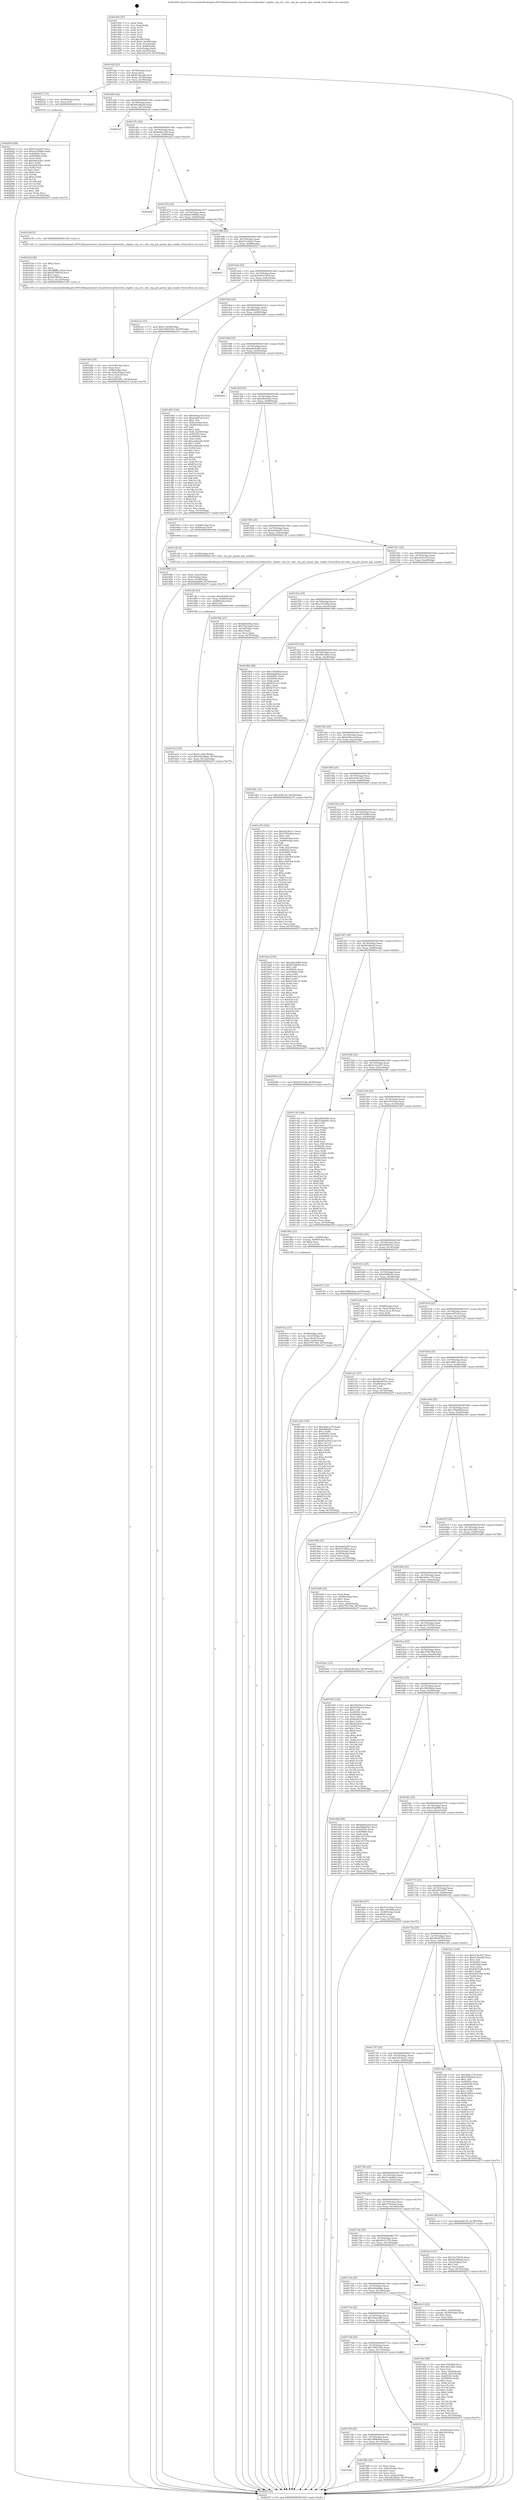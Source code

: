 digraph "0x401400" {
  label = "0x401400 (/mnt/c/Users/mathe/Desktop/tcc/POCII/binaries/extr_linuxdriversusbhostdwc_otgdwc_otg_cil.c_dwc_otg_get_param_lpm_enable_Final-ollvm.out::main(0))"
  labelloc = "t"
  node[shape=record]

  Entry [label="",width=0.3,height=0.3,shape=circle,fillcolor=black,style=filled]
  "0x40142f" [label="{
     0x40142f [23]\l
     | [instrs]\l
     &nbsp;&nbsp;0x40142f \<+3\>: mov -0x70(%rbp),%eax\l
     &nbsp;&nbsp;0x401432 \<+2\>: mov %eax,%ecx\l
     &nbsp;&nbsp;0x401434 \<+6\>: sub $0x813bca98,%ecx\l
     &nbsp;&nbsp;0x40143a \<+3\>: mov %eax,-0x74(%rbp)\l
     &nbsp;&nbsp;0x40143d \<+3\>: mov %ecx,-0x78(%rbp)\l
     &nbsp;&nbsp;0x401440 \<+6\>: je 0000000000402031 \<main+0xc31\>\l
  }"]
  "0x402031" [label="{
     0x402031 [12]\l
     | [instrs]\l
     &nbsp;&nbsp;0x402031 \<+4\>: mov -0x58(%rbp),%rax\l
     &nbsp;&nbsp;0x402035 \<+3\>: mov %rax,%rdi\l
     &nbsp;&nbsp;0x402038 \<+5\>: call 0000000000401030 \<free@plt\>\l
     | [calls]\l
     &nbsp;&nbsp;0x401030 \{1\} (unknown)\l
  }"]
  "0x401446" [label="{
     0x401446 [22]\l
     | [instrs]\l
     &nbsp;&nbsp;0x401446 \<+5\>: jmp 000000000040144b \<main+0x4b\>\l
     &nbsp;&nbsp;0x40144b \<+3\>: mov -0x74(%rbp),%eax\l
     &nbsp;&nbsp;0x40144e \<+5\>: sub $0x84108a45,%eax\l
     &nbsp;&nbsp;0x401453 \<+3\>: mov %eax,-0x7c(%rbp)\l
     &nbsp;&nbsp;0x401456 \<+6\>: je 00000000004021a0 \<main+0xda0\>\l
  }"]
  Exit [label="",width=0.3,height=0.3,shape=circle,fillcolor=black,style=filled,peripheries=2]
  "0x4021a0" [label="{
     0x4021a0\l
  }", style=dashed]
  "0x40145c" [label="{
     0x40145c [22]\l
     | [instrs]\l
     &nbsp;&nbsp;0x40145c \<+5\>: jmp 0000000000401461 \<main+0x61\>\l
     &nbsp;&nbsp;0x401461 \<+3\>: mov -0x74(%rbp),%eax\l
     &nbsp;&nbsp;0x401464 \<+5\>: sub $0x8a6ee10a,%eax\l
     &nbsp;&nbsp;0x401469 \<+3\>: mov %eax,-0x80(%rbp)\l
     &nbsp;&nbsp;0x40146c \<+6\>: je 000000000040222f \<main+0xe2f\>\l
  }"]
  "0x40203d" [label="{
     0x40203d [94]\l
     | [instrs]\l
     &nbsp;&nbsp;0x40203d \<+5\>: mov $0xf132c627,%ecx\l
     &nbsp;&nbsp;0x402042 \<+5\>: mov $0xeb740df0,%edx\l
     &nbsp;&nbsp;0x402047 \<+7\>: mov 0x40505c,%esi\l
     &nbsp;&nbsp;0x40204e \<+8\>: mov 0x405060,%r8d\l
     &nbsp;&nbsp;0x402056 \<+3\>: mov %esi,%r9d\l
     &nbsp;&nbsp;0x402059 \<+7\>: add $0xd6dc83b1,%r9d\l
     &nbsp;&nbsp;0x402060 \<+4\>: sub $0x1,%r9d\l
     &nbsp;&nbsp;0x402064 \<+7\>: sub $0xd6dc83b1,%r9d\l
     &nbsp;&nbsp;0x40206b \<+4\>: imul %r9d,%esi\l
     &nbsp;&nbsp;0x40206f \<+3\>: and $0x1,%esi\l
     &nbsp;&nbsp;0x402072 \<+3\>: cmp $0x0,%esi\l
     &nbsp;&nbsp;0x402075 \<+4\>: sete %r10b\l
     &nbsp;&nbsp;0x402079 \<+4\>: cmp $0xa,%r8d\l
     &nbsp;&nbsp;0x40207d \<+4\>: setl %r11b\l
     &nbsp;&nbsp;0x402081 \<+3\>: mov %r10b,%bl\l
     &nbsp;&nbsp;0x402084 \<+3\>: and %r11b,%bl\l
     &nbsp;&nbsp;0x402087 \<+3\>: xor %r11b,%r10b\l
     &nbsp;&nbsp;0x40208a \<+3\>: or %r10b,%bl\l
     &nbsp;&nbsp;0x40208d \<+3\>: test $0x1,%bl\l
     &nbsp;&nbsp;0x402090 \<+3\>: cmovne %edx,%ecx\l
     &nbsp;&nbsp;0x402093 \<+3\>: mov %ecx,-0x70(%rbp)\l
     &nbsp;&nbsp;0x402096 \<+5\>: jmp 000000000040227f \<main+0xe7f\>\l
  }"]
  "0x40222f" [label="{
     0x40222f\l
  }", style=dashed]
  "0x401472" [label="{
     0x401472 [25]\l
     | [instrs]\l
     &nbsp;&nbsp;0x401472 \<+5\>: jmp 0000000000401477 \<main+0x77\>\l
     &nbsp;&nbsp;0x401477 \<+3\>: mov -0x74(%rbp),%eax\l
     &nbsp;&nbsp;0x40147a \<+5\>: sub $0x8e348da8,%eax\l
     &nbsp;&nbsp;0x40147f \<+6\>: mov %eax,-0x84(%rbp)\l
     &nbsp;&nbsp;0x401485 \<+6\>: je 0000000000401b38 \<main+0x738\>\l
  }"]
  "0x40180f" [label="{
     0x40180f\l
  }", style=dashed]
  "0x401b38" [label="{
     0x401b38 [5]\l
     | [instrs]\l
     &nbsp;&nbsp;0x401b38 \<+5\>: call 0000000000401160 \<next_i\>\l
     | [calls]\l
     &nbsp;&nbsp;0x401160 \{1\} (/mnt/c/Users/mathe/Desktop/tcc/POCII/binaries/extr_linuxdriversusbhostdwc_otgdwc_otg_cil.c_dwc_otg_get_param_lpm_enable_Final-ollvm.out::next_i)\l
  }"]
  "0x40148b" [label="{
     0x40148b [25]\l
     | [instrs]\l
     &nbsp;&nbsp;0x40148b \<+5\>: jmp 0000000000401490 \<main+0x90\>\l
     &nbsp;&nbsp;0x401490 \<+3\>: mov -0x74(%rbp),%eax\l
     &nbsp;&nbsp;0x401493 \<+5\>: sub $0x914342a7,%eax\l
     &nbsp;&nbsp;0x401498 \<+6\>: mov %eax,-0x88(%rbp)\l
     &nbsp;&nbsp;0x40149e \<+6\>: je 00000000004020a7 \<main+0xca7\>\l
  }"]
  "0x401f88" [label="{
     0x401f88 [25]\l
     | [instrs]\l
     &nbsp;&nbsp;0x401f88 \<+2\>: xor %eax,%eax\l
     &nbsp;&nbsp;0x401f8a \<+3\>: mov -0x6c(%rbp),%ecx\l
     &nbsp;&nbsp;0x401f8d \<+3\>: sub $0x1,%eax\l
     &nbsp;&nbsp;0x401f90 \<+2\>: sub %eax,%ecx\l
     &nbsp;&nbsp;0x401f92 \<+3\>: mov %ecx,-0x6c(%rbp)\l
     &nbsp;&nbsp;0x401f95 \<+7\>: movl $0x39b38beb,-0x70(%rbp)\l
     &nbsp;&nbsp;0x401f9c \<+5\>: jmp 000000000040227f \<main+0xe7f\>\l
  }"]
  "0x4020a7" [label="{
     0x4020a7\l
  }", style=dashed]
  "0x4014a4" [label="{
     0x4014a4 [25]\l
     | [instrs]\l
     &nbsp;&nbsp;0x4014a4 \<+5\>: jmp 00000000004014a9 \<main+0xa9\>\l
     &nbsp;&nbsp;0x4014a9 \<+3\>: mov -0x74(%rbp),%eax\l
     &nbsp;&nbsp;0x4014ac \<+5\>: sub $0x9cfc51fd,%eax\l
     &nbsp;&nbsp;0x4014b1 \<+6\>: mov %eax,-0x8c(%rbp)\l
     &nbsp;&nbsp;0x4014b7 \<+6\>: je 00000000004021ac \<main+0xdac\>\l
  }"]
  "0x4017f6" [label="{
     0x4017f6 [25]\l
     | [instrs]\l
     &nbsp;&nbsp;0x4017f6 \<+5\>: jmp 00000000004017fb \<main+0x3fb\>\l
     &nbsp;&nbsp;0x4017fb \<+3\>: mov -0x74(%rbp),%eax\l
     &nbsp;&nbsp;0x4017fe \<+5\>: sub $0x7988e9ed,%eax\l
     &nbsp;&nbsp;0x401803 \<+6\>: mov %eax,-0x114(%rbp)\l
     &nbsp;&nbsp;0x401809 \<+6\>: je 0000000000401f88 \<main+0xb88\>\l
  }"]
  "0x4021ac" [label="{
     0x4021ac [19]\l
     | [instrs]\l
     &nbsp;&nbsp;0x4021ac \<+7\>: movl $0x0,-0x38(%rbp)\l
     &nbsp;&nbsp;0x4021b3 \<+7\>: movl $0x74941936,-0x70(%rbp)\l
     &nbsp;&nbsp;0x4021ba \<+5\>: jmp 000000000040227f \<main+0xe7f\>\l
  }"]
  "0x4014bd" [label="{
     0x4014bd [25]\l
     | [instrs]\l
     &nbsp;&nbsp;0x4014bd \<+5\>: jmp 00000000004014c2 \<main+0xc2\>\l
     &nbsp;&nbsp;0x4014c2 \<+3\>: mov -0x74(%rbp),%eax\l
     &nbsp;&nbsp;0x4014c5 \<+5\>: sub $0x9f60d5b3,%eax\l
     &nbsp;&nbsp;0x4014ca \<+6\>: mov %eax,-0x90(%rbp)\l
     &nbsp;&nbsp;0x4014d0 \<+6\>: je 0000000000401d83 \<main+0x983\>\l
  }"]
  "0x4021bf" [label="{
     0x4021bf [21]\l
     | [instrs]\l
     &nbsp;&nbsp;0x4021bf \<+3\>: mov -0x38(%rbp),%eax\l
     &nbsp;&nbsp;0x4021c2 \<+7\>: add $0x108,%rsp\l
     &nbsp;&nbsp;0x4021c9 \<+1\>: pop %rbx\l
     &nbsp;&nbsp;0x4021ca \<+2\>: pop %r12\l
     &nbsp;&nbsp;0x4021cc \<+2\>: pop %r13\l
     &nbsp;&nbsp;0x4021ce \<+2\>: pop %r14\l
     &nbsp;&nbsp;0x4021d0 \<+2\>: pop %r15\l
     &nbsp;&nbsp;0x4021d2 \<+1\>: pop %rbp\l
     &nbsp;&nbsp;0x4021d3 \<+1\>: ret\l
  }"]
  "0x401d83" [label="{
     0x401d83 [164]\l
     | [instrs]\l
     &nbsp;&nbsp;0x401d83 \<+5\>: mov $0x8a6ee10a,%eax\l
     &nbsp;&nbsp;0x401d88 \<+5\>: mov $0xfca8f7ab,%ecx\l
     &nbsp;&nbsp;0x401d8d \<+2\>: mov $0x1,%dl\l
     &nbsp;&nbsp;0x401d8f \<+3\>: mov -0x6c(%rbp),%esi\l
     &nbsp;&nbsp;0x401d92 \<+3\>: cmp -0x50(%rbp),%esi\l
     &nbsp;&nbsp;0x401d95 \<+4\>: setl %dil\l
     &nbsp;&nbsp;0x401d99 \<+4\>: and $0x1,%dil\l
     &nbsp;&nbsp;0x401d9d \<+4\>: mov %dil,-0x29(%rbp)\l
     &nbsp;&nbsp;0x401da1 \<+7\>: mov 0x40505c,%esi\l
     &nbsp;&nbsp;0x401da8 \<+8\>: mov 0x405060,%r8d\l
     &nbsp;&nbsp;0x401db0 \<+3\>: mov %esi,%r9d\l
     &nbsp;&nbsp;0x401db3 \<+7\>: add $0xea4faadb,%r9d\l
     &nbsp;&nbsp;0x401dba \<+4\>: sub $0x1,%r9d\l
     &nbsp;&nbsp;0x401dbe \<+7\>: sub $0xea4faadb,%r9d\l
     &nbsp;&nbsp;0x401dc5 \<+4\>: imul %r9d,%esi\l
     &nbsp;&nbsp;0x401dc9 \<+3\>: and $0x1,%esi\l
     &nbsp;&nbsp;0x401dcc \<+3\>: cmp $0x0,%esi\l
     &nbsp;&nbsp;0x401dcf \<+4\>: sete %dil\l
     &nbsp;&nbsp;0x401dd3 \<+4\>: cmp $0xa,%r8d\l
     &nbsp;&nbsp;0x401dd7 \<+4\>: setl %r10b\l
     &nbsp;&nbsp;0x401ddb \<+3\>: mov %dil,%r11b\l
     &nbsp;&nbsp;0x401dde \<+4\>: xor $0xff,%r11b\l
     &nbsp;&nbsp;0x401de2 \<+3\>: mov %r10b,%bl\l
     &nbsp;&nbsp;0x401de5 \<+3\>: xor $0xff,%bl\l
     &nbsp;&nbsp;0x401de8 \<+3\>: xor $0x0,%dl\l
     &nbsp;&nbsp;0x401deb \<+3\>: mov %r11b,%r14b\l
     &nbsp;&nbsp;0x401dee \<+4\>: and $0x0,%r14b\l
     &nbsp;&nbsp;0x401df2 \<+3\>: and %dl,%dil\l
     &nbsp;&nbsp;0x401df5 \<+3\>: mov %bl,%r15b\l
     &nbsp;&nbsp;0x401df8 \<+4\>: and $0x0,%r15b\l
     &nbsp;&nbsp;0x401dfc \<+3\>: and %dl,%r10b\l
     &nbsp;&nbsp;0x401dff \<+3\>: or %dil,%r14b\l
     &nbsp;&nbsp;0x401e02 \<+3\>: or %r10b,%r15b\l
     &nbsp;&nbsp;0x401e05 \<+3\>: xor %r15b,%r14b\l
     &nbsp;&nbsp;0x401e08 \<+3\>: or %bl,%r11b\l
     &nbsp;&nbsp;0x401e0b \<+4\>: xor $0xff,%r11b\l
     &nbsp;&nbsp;0x401e0f \<+3\>: or $0x0,%dl\l
     &nbsp;&nbsp;0x401e12 \<+3\>: and %dl,%r11b\l
     &nbsp;&nbsp;0x401e15 \<+3\>: or %r11b,%r14b\l
     &nbsp;&nbsp;0x401e18 \<+4\>: test $0x1,%r14b\l
     &nbsp;&nbsp;0x401e1c \<+3\>: cmovne %ecx,%eax\l
     &nbsp;&nbsp;0x401e1f \<+3\>: mov %eax,-0x70(%rbp)\l
     &nbsp;&nbsp;0x401e22 \<+5\>: jmp 000000000040227f \<main+0xe7f\>\l
  }"]
  "0x4014d6" [label="{
     0x4014d6 [25]\l
     | [instrs]\l
     &nbsp;&nbsp;0x4014d6 \<+5\>: jmp 00000000004014db \<main+0xdb\>\l
     &nbsp;&nbsp;0x4014db \<+3\>: mov -0x74(%rbp),%eax\l
     &nbsp;&nbsp;0x4014de \<+5\>: sub $0xaddc8a89,%eax\l
     &nbsp;&nbsp;0x4014e3 \<+6\>: mov %eax,-0x94(%rbp)\l
     &nbsp;&nbsp;0x4014e9 \<+6\>: je 000000000040220e \<main+0xe0e\>\l
  }"]
  "0x4017dd" [label="{
     0x4017dd [25]\l
     | [instrs]\l
     &nbsp;&nbsp;0x4017dd \<+5\>: jmp 00000000004017e2 \<main+0x3e2\>\l
     &nbsp;&nbsp;0x4017e2 \<+3\>: mov -0x74(%rbp),%eax\l
     &nbsp;&nbsp;0x4017e5 \<+5\>: sub $0x74941936,%eax\l
     &nbsp;&nbsp;0x4017ea \<+6\>: mov %eax,-0x110(%rbp)\l
     &nbsp;&nbsp;0x4017f0 \<+6\>: je 00000000004021bf \<main+0xdbf\>\l
  }"]
  "0x40220e" [label="{
     0x40220e\l
  }", style=dashed]
  "0x4014ef" [label="{
     0x4014ef [25]\l
     | [instrs]\l
     &nbsp;&nbsp;0x4014ef \<+5\>: jmp 00000000004014f4 \<main+0xf4\>\l
     &nbsp;&nbsp;0x4014f4 \<+3\>: mov -0x74(%rbp),%eax\l
     &nbsp;&nbsp;0x4014f7 \<+5\>: sub $0xb8bd4f2a,%eax\l
     &nbsp;&nbsp;0x4014fc \<+6\>: mov %eax,-0x98(%rbp)\l
     &nbsp;&nbsp;0x401502 \<+6\>: je 000000000040187e \<main+0x47e\>\l
  }"]
  "0x401866" [label="{
     0x401866\l
  }", style=dashed]
  "0x40187e" [label="{
     0x40187e [13]\l
     | [instrs]\l
     &nbsp;&nbsp;0x40187e \<+4\>: mov -0x48(%rbp),%rax\l
     &nbsp;&nbsp;0x401882 \<+4\>: mov 0x8(%rax),%rdi\l
     &nbsp;&nbsp;0x401886 \<+5\>: call 0000000000401060 \<atoi@plt\>\l
     | [calls]\l
     &nbsp;&nbsp;0x401060 \{1\} (unknown)\l
  }"]
  "0x401508" [label="{
     0x401508 [25]\l
     | [instrs]\l
     &nbsp;&nbsp;0x401508 \<+5\>: jmp 000000000040150d \<main+0x10d\>\l
     &nbsp;&nbsp;0x40150d \<+3\>: mov -0x74(%rbp),%eax\l
     &nbsp;&nbsp;0x401510 \<+5\>: sub $0xba44ad07,%eax\l
     &nbsp;&nbsp;0x401515 \<+6\>: mov %eax,-0x9c(%rbp)\l
     &nbsp;&nbsp;0x40151b \<+6\>: je 0000000000401cf2 \<main+0x8f2\>\l
  }"]
  "0x401ee6" [label="{
     0x401ee6 [150]\l
     | [instrs]\l
     &nbsp;&nbsp;0x401ee6 \<+5\>: mov $0x26dcc170,%edx\l
     &nbsp;&nbsp;0x401eeb \<+5\>: mov $0xf29b40cc,%esi\l
     &nbsp;&nbsp;0x401ef0 \<+3\>: mov $0x1,%r8b\l
     &nbsp;&nbsp;0x401ef3 \<+8\>: mov 0x40505c,%r9d\l
     &nbsp;&nbsp;0x401efb \<+8\>: mov 0x405060,%r10d\l
     &nbsp;&nbsp;0x401f03 \<+3\>: mov %r9d,%r11d\l
     &nbsp;&nbsp;0x401f06 \<+7\>: sub $0x83aa551a,%r11d\l
     &nbsp;&nbsp;0x401f0d \<+4\>: sub $0x1,%r11d\l
     &nbsp;&nbsp;0x401f11 \<+7\>: add $0x83aa551a,%r11d\l
     &nbsp;&nbsp;0x401f18 \<+4\>: imul %r11d,%r9d\l
     &nbsp;&nbsp;0x401f1c \<+4\>: and $0x1,%r9d\l
     &nbsp;&nbsp;0x401f20 \<+4\>: cmp $0x0,%r9d\l
     &nbsp;&nbsp;0x401f24 \<+3\>: sete %bl\l
     &nbsp;&nbsp;0x401f27 \<+4\>: cmp $0xa,%r10d\l
     &nbsp;&nbsp;0x401f2b \<+4\>: setl %r14b\l
     &nbsp;&nbsp;0x401f2f \<+3\>: mov %bl,%r15b\l
     &nbsp;&nbsp;0x401f32 \<+4\>: xor $0xff,%r15b\l
     &nbsp;&nbsp;0x401f36 \<+3\>: mov %r14b,%r12b\l
     &nbsp;&nbsp;0x401f39 \<+4\>: xor $0xff,%r12b\l
     &nbsp;&nbsp;0x401f3d \<+4\>: xor $0x1,%r8b\l
     &nbsp;&nbsp;0x401f41 \<+3\>: mov %r15b,%r13b\l
     &nbsp;&nbsp;0x401f44 \<+4\>: and $0xff,%r13b\l
     &nbsp;&nbsp;0x401f48 \<+3\>: and %r8b,%bl\l
     &nbsp;&nbsp;0x401f4b \<+3\>: mov %r12b,%al\l
     &nbsp;&nbsp;0x401f4e \<+2\>: and $0xff,%al\l
     &nbsp;&nbsp;0x401f50 \<+3\>: and %r8b,%r14b\l
     &nbsp;&nbsp;0x401f53 \<+3\>: or %bl,%r13b\l
     &nbsp;&nbsp;0x401f56 \<+3\>: or %r14b,%al\l
     &nbsp;&nbsp;0x401f59 \<+3\>: xor %al,%r13b\l
     &nbsp;&nbsp;0x401f5c \<+3\>: or %r12b,%r15b\l
     &nbsp;&nbsp;0x401f5f \<+4\>: xor $0xff,%r15b\l
     &nbsp;&nbsp;0x401f63 \<+4\>: or $0x1,%r8b\l
     &nbsp;&nbsp;0x401f67 \<+3\>: and %r8b,%r15b\l
     &nbsp;&nbsp;0x401f6a \<+3\>: or %r15b,%r13b\l
     &nbsp;&nbsp;0x401f6d \<+4\>: test $0x1,%r13b\l
     &nbsp;&nbsp;0x401f71 \<+3\>: cmovne %esi,%edx\l
     &nbsp;&nbsp;0x401f74 \<+3\>: mov %edx,-0x70(%rbp)\l
     &nbsp;&nbsp;0x401f77 \<+5\>: jmp 000000000040227f \<main+0xe7f\>\l
  }"]
  "0x401cf2" [label="{
     0x401cf2 [9]\l
     | [instrs]\l
     &nbsp;&nbsp;0x401cf2 \<+4\>: mov -0x58(%rbp),%rdi\l
     &nbsp;&nbsp;0x401cf6 \<+5\>: call 00000000004013e0 \<dwc_otg_get_param_lpm_enable\>\l
     | [calls]\l
     &nbsp;&nbsp;0x4013e0 \{1\} (/mnt/c/Users/mathe/Desktop/tcc/POCII/binaries/extr_linuxdriversusbhostdwc_otgdwc_otg_cil.c_dwc_otg_get_param_lpm_enable_Final-ollvm.out::dwc_otg_get_param_lpm_enable)\l
  }"]
  "0x401521" [label="{
     0x401521 [25]\l
     | [instrs]\l
     &nbsp;&nbsp;0x401521 \<+5\>: jmp 0000000000401526 \<main+0x126\>\l
     &nbsp;&nbsp;0x401526 \<+3\>: mov -0x74(%rbp),%eax\l
     &nbsp;&nbsp;0x401529 \<+5\>: sub $0xc0cf1a7d,%eax\l
     &nbsp;&nbsp;0x40152e \<+6\>: mov %eax,-0xa0(%rbp)\l
     &nbsp;&nbsp;0x401534 \<+6\>: je 000000000040184b \<main+0x44b\>\l
  }"]
  "0x401d12" [label="{
     0x401d12 [25]\l
     | [instrs]\l
     &nbsp;&nbsp;0x401d12 \<+7\>: movl $0x0,-0x6c(%rbp)\l
     &nbsp;&nbsp;0x401d19 \<+7\>: movl $0x39b38beb,-0x70(%rbp)\l
     &nbsp;&nbsp;0x401d20 \<+6\>: mov %eax,-0x124(%rbp)\l
     &nbsp;&nbsp;0x401d26 \<+5\>: jmp 000000000040227f \<main+0xe7f\>\l
  }"]
  "0x40184b" [label="{
     0x40184b [27]\l
     | [instrs]\l
     &nbsp;&nbsp;0x40184b \<+5\>: mov $0xb8bd4f2a,%eax\l
     &nbsp;&nbsp;0x401850 \<+5\>: mov $0x70ae3ad0,%ecx\l
     &nbsp;&nbsp;0x401855 \<+3\>: mov -0x34(%rbp),%edx\l
     &nbsp;&nbsp;0x401858 \<+3\>: cmp $0x2,%edx\l
     &nbsp;&nbsp;0x40185b \<+3\>: cmovne %ecx,%eax\l
     &nbsp;&nbsp;0x40185e \<+3\>: mov %eax,-0x70(%rbp)\l
     &nbsp;&nbsp;0x401861 \<+5\>: jmp 000000000040227f \<main+0xe7f\>\l
  }"]
  "0x40153a" [label="{
     0x40153a [25]\l
     | [instrs]\l
     &nbsp;&nbsp;0x40153a \<+5\>: jmp 000000000040153f \<main+0x13f\>\l
     &nbsp;&nbsp;0x40153f \<+3\>: mov -0x74(%rbp),%eax\l
     &nbsp;&nbsp;0x401542 \<+5\>: sub $0xc391d0fa,%eax\l
     &nbsp;&nbsp;0x401547 \<+6\>: mov %eax,-0xa4(%rbp)\l
     &nbsp;&nbsp;0x40154d \<+6\>: je 00000000004018bb \<main+0x4bb\>\l
  }"]
  "0x40227f" [label="{
     0x40227f [5]\l
     | [instrs]\l
     &nbsp;&nbsp;0x40227f \<+5\>: jmp 000000000040142f \<main+0x2f\>\l
  }"]
  "0x401400" [label="{
     0x401400 [47]\l
     | [instrs]\l
     &nbsp;&nbsp;0x401400 \<+1\>: push %rbp\l
     &nbsp;&nbsp;0x401401 \<+3\>: mov %rsp,%rbp\l
     &nbsp;&nbsp;0x401404 \<+2\>: push %r15\l
     &nbsp;&nbsp;0x401406 \<+2\>: push %r14\l
     &nbsp;&nbsp;0x401408 \<+2\>: push %r13\l
     &nbsp;&nbsp;0x40140a \<+2\>: push %r12\l
     &nbsp;&nbsp;0x40140c \<+1\>: push %rbx\l
     &nbsp;&nbsp;0x40140d \<+7\>: sub $0x108,%rsp\l
     &nbsp;&nbsp;0x401414 \<+7\>: movl $0x0,-0x38(%rbp)\l
     &nbsp;&nbsp;0x40141b \<+3\>: mov %edi,-0x3c(%rbp)\l
     &nbsp;&nbsp;0x40141e \<+4\>: mov %rsi,-0x48(%rbp)\l
     &nbsp;&nbsp;0x401422 \<+3\>: mov -0x3c(%rbp),%edi\l
     &nbsp;&nbsp;0x401425 \<+3\>: mov %edi,-0x34(%rbp)\l
     &nbsp;&nbsp;0x401428 \<+7\>: movl $0xc0cf1a7d,-0x70(%rbp)\l
  }"]
  "0x40188b" [label="{
     0x40188b [21]\l
     | [instrs]\l
     &nbsp;&nbsp;0x40188b \<+3\>: mov %eax,-0x4c(%rbp)\l
     &nbsp;&nbsp;0x40188e \<+3\>: mov -0x4c(%rbp),%eax\l
     &nbsp;&nbsp;0x401891 \<+3\>: mov %eax,-0x30(%rbp)\l
     &nbsp;&nbsp;0x401894 \<+7\>: movl $0x44d2d8f4,-0x70(%rbp)\l
     &nbsp;&nbsp;0x40189b \<+5\>: jmp 000000000040227f \<main+0xe7f\>\l
  }"]
  "0x401cfb" [label="{
     0x401cfb [23]\l
     | [instrs]\l
     &nbsp;&nbsp;0x401cfb \<+10\>: movabs $0x4030b6,%rdi\l
     &nbsp;&nbsp;0x401d05 \<+3\>: mov %eax,-0x68(%rbp)\l
     &nbsp;&nbsp;0x401d08 \<+3\>: mov -0x68(%rbp),%esi\l
     &nbsp;&nbsp;0x401d0b \<+2\>: mov $0x0,%al\l
     &nbsp;&nbsp;0x401d0d \<+5\>: call 0000000000401040 \<printf@plt\>\l
     | [calls]\l
     &nbsp;&nbsp;0x401040 \{1\} (unknown)\l
  }"]
  "0x4018bb" [label="{
     0x4018bb [88]\l
     | [instrs]\l
     &nbsp;&nbsp;0x4018bb \<+5\>: mov $0x155bd8af,%eax\l
     &nbsp;&nbsp;0x4018c0 \<+5\>: mov $0x6db286ae,%ecx\l
     &nbsp;&nbsp;0x4018c5 \<+7\>: mov 0x40505c,%edx\l
     &nbsp;&nbsp;0x4018cc \<+7\>: mov 0x405060,%esi\l
     &nbsp;&nbsp;0x4018d3 \<+2\>: mov %edx,%edi\l
     &nbsp;&nbsp;0x4018d5 \<+6\>: add $0xf237ca7c,%edi\l
     &nbsp;&nbsp;0x4018db \<+3\>: sub $0x1,%edi\l
     &nbsp;&nbsp;0x4018de \<+6\>: sub $0xf237ca7c,%edi\l
     &nbsp;&nbsp;0x4018e4 \<+3\>: imul %edi,%edx\l
     &nbsp;&nbsp;0x4018e7 \<+3\>: and $0x1,%edx\l
     &nbsp;&nbsp;0x4018ea \<+3\>: cmp $0x0,%edx\l
     &nbsp;&nbsp;0x4018ed \<+4\>: sete %r8b\l
     &nbsp;&nbsp;0x4018f1 \<+3\>: cmp $0xa,%esi\l
     &nbsp;&nbsp;0x4018f4 \<+4\>: setl %r9b\l
     &nbsp;&nbsp;0x4018f8 \<+3\>: mov %r8b,%r10b\l
     &nbsp;&nbsp;0x4018fb \<+3\>: and %r9b,%r10b\l
     &nbsp;&nbsp;0x4018fe \<+3\>: xor %r9b,%r8b\l
     &nbsp;&nbsp;0x401901 \<+3\>: or %r8b,%r10b\l
     &nbsp;&nbsp;0x401904 \<+4\>: test $0x1,%r10b\l
     &nbsp;&nbsp;0x401908 \<+3\>: cmovne %ecx,%eax\l
     &nbsp;&nbsp;0x40190b \<+3\>: mov %eax,-0x70(%rbp)\l
     &nbsp;&nbsp;0x40190e \<+5\>: jmp 000000000040227f \<main+0xe7f\>\l
  }"]
  "0x401553" [label="{
     0x401553 [25]\l
     | [instrs]\l
     &nbsp;&nbsp;0x401553 \<+5\>: jmp 0000000000401558 \<main+0x158\>\l
     &nbsp;&nbsp;0x401558 \<+3\>: mov -0x74(%rbp),%eax\l
     &nbsp;&nbsp;0x40155b \<+5\>: sub $0xc9d1c0b2,%eax\l
     &nbsp;&nbsp;0x401560 \<+6\>: mov %eax,-0xa8(%rbp)\l
     &nbsp;&nbsp;0x401566 \<+6\>: je 000000000040198c \<main+0x58c\>\l
  }"]
  "0x401b65" [label="{
     0x401b65 [35]\l
     | [instrs]\l
     &nbsp;&nbsp;0x401b65 \<+6\>: mov -0x120(%rbp),%ecx\l
     &nbsp;&nbsp;0x401b6b \<+3\>: imul %eax,%ecx\l
     &nbsp;&nbsp;0x401b6e \<+4\>: mov -0x58(%rbp),%rsi\l
     &nbsp;&nbsp;0x401b72 \<+4\>: movslq -0x5c(%rbp),%rdi\l
     &nbsp;&nbsp;0x401b76 \<+4\>: mov (%rsi,%rdi,8),%rsi\l
     &nbsp;&nbsp;0x401b7a \<+2\>: mov %ecx,(%rsi)\l
     &nbsp;&nbsp;0x401b7c \<+7\>: movl $0x2281bf91,-0x70(%rbp)\l
     &nbsp;&nbsp;0x401b83 \<+5\>: jmp 000000000040227f \<main+0xe7f\>\l
  }"]
  "0x40198c" [label="{
     0x40198c [12]\l
     | [instrs]\l
     &nbsp;&nbsp;0x40198c \<+7\>: movl $0xc6d913b,-0x70(%rbp)\l
     &nbsp;&nbsp;0x401993 \<+5\>: jmp 000000000040227f \<main+0xe7f\>\l
  }"]
  "0x40156c" [label="{
     0x40156c [25]\l
     | [instrs]\l
     &nbsp;&nbsp;0x40156c \<+5\>: jmp 0000000000401571 \<main+0x171\>\l
     &nbsp;&nbsp;0x401571 \<+3\>: mov -0x74(%rbp),%eax\l
     &nbsp;&nbsp;0x401574 \<+5\>: sub $0xd33bcecf,%eax\l
     &nbsp;&nbsp;0x401579 \<+6\>: mov %eax,-0xac(%rbp)\l
     &nbsp;&nbsp;0x40157f \<+6\>: je 0000000000401a79 \<main+0x679\>\l
  }"]
  "0x401b3d" [label="{
     0x401b3d [40]\l
     | [instrs]\l
     &nbsp;&nbsp;0x401b3d \<+5\>: mov $0x2,%ecx\l
     &nbsp;&nbsp;0x401b42 \<+1\>: cltd\l
     &nbsp;&nbsp;0x401b43 \<+2\>: idiv %ecx\l
     &nbsp;&nbsp;0x401b45 \<+6\>: imul $0xfffffffe,%edx,%ecx\l
     &nbsp;&nbsp;0x401b4b \<+6\>: sub $0x9278855d,%ecx\l
     &nbsp;&nbsp;0x401b51 \<+3\>: add $0x1,%ecx\l
     &nbsp;&nbsp;0x401b54 \<+6\>: add $0x9278855d,%ecx\l
     &nbsp;&nbsp;0x401b5a \<+6\>: mov %ecx,-0x120(%rbp)\l
     &nbsp;&nbsp;0x401b60 \<+5\>: call 0000000000401160 \<next_i\>\l
     | [calls]\l
     &nbsp;&nbsp;0x401160 \{1\} (/mnt/c/Users/mathe/Desktop/tcc/POCII/binaries/extr_linuxdriversusbhostdwc_otgdwc_otg_cil.c_dwc_otg_get_param_lpm_enable_Final-ollvm.out::next_i)\l
  }"]
  "0x401a79" [label="{
     0x401a79 [164]\l
     | [instrs]\l
     &nbsp;&nbsp;0x401a79 \<+5\>: mov $0x5023b211,%eax\l
     &nbsp;&nbsp;0x401a7e \<+5\>: mov $0x5730cbeb,%ecx\l
     &nbsp;&nbsp;0x401a83 \<+2\>: mov $0x1,%dl\l
     &nbsp;&nbsp;0x401a85 \<+3\>: mov -0x64(%rbp),%esi\l
     &nbsp;&nbsp;0x401a88 \<+3\>: cmp -0x60(%rbp),%esi\l
     &nbsp;&nbsp;0x401a8b \<+4\>: setl %dil\l
     &nbsp;&nbsp;0x401a8f \<+4\>: and $0x1,%dil\l
     &nbsp;&nbsp;0x401a93 \<+4\>: mov %dil,-0x2a(%rbp)\l
     &nbsp;&nbsp;0x401a97 \<+7\>: mov 0x40505c,%esi\l
     &nbsp;&nbsp;0x401a9e \<+8\>: mov 0x405060,%r8d\l
     &nbsp;&nbsp;0x401aa6 \<+3\>: mov %esi,%r9d\l
     &nbsp;&nbsp;0x401aa9 \<+7\>: sub $0xcc3497bd,%r9d\l
     &nbsp;&nbsp;0x401ab0 \<+4\>: sub $0x1,%r9d\l
     &nbsp;&nbsp;0x401ab4 \<+7\>: add $0xcc3497bd,%r9d\l
     &nbsp;&nbsp;0x401abb \<+4\>: imul %r9d,%esi\l
     &nbsp;&nbsp;0x401abf \<+3\>: and $0x1,%esi\l
     &nbsp;&nbsp;0x401ac2 \<+3\>: cmp $0x0,%esi\l
     &nbsp;&nbsp;0x401ac5 \<+4\>: sete %dil\l
     &nbsp;&nbsp;0x401ac9 \<+4\>: cmp $0xa,%r8d\l
     &nbsp;&nbsp;0x401acd \<+4\>: setl %r10b\l
     &nbsp;&nbsp;0x401ad1 \<+3\>: mov %dil,%r11b\l
     &nbsp;&nbsp;0x401ad4 \<+4\>: xor $0xff,%r11b\l
     &nbsp;&nbsp;0x401ad8 \<+3\>: mov %r10b,%bl\l
     &nbsp;&nbsp;0x401adb \<+3\>: xor $0xff,%bl\l
     &nbsp;&nbsp;0x401ade \<+3\>: xor $0x0,%dl\l
     &nbsp;&nbsp;0x401ae1 \<+3\>: mov %r11b,%r14b\l
     &nbsp;&nbsp;0x401ae4 \<+4\>: and $0x0,%r14b\l
     &nbsp;&nbsp;0x401ae8 \<+3\>: and %dl,%dil\l
     &nbsp;&nbsp;0x401aeb \<+3\>: mov %bl,%r15b\l
     &nbsp;&nbsp;0x401aee \<+4\>: and $0x0,%r15b\l
     &nbsp;&nbsp;0x401af2 \<+3\>: and %dl,%r10b\l
     &nbsp;&nbsp;0x401af5 \<+3\>: or %dil,%r14b\l
     &nbsp;&nbsp;0x401af8 \<+3\>: or %r10b,%r15b\l
     &nbsp;&nbsp;0x401afb \<+3\>: xor %r15b,%r14b\l
     &nbsp;&nbsp;0x401afe \<+3\>: or %bl,%r11b\l
     &nbsp;&nbsp;0x401b01 \<+4\>: xor $0xff,%r11b\l
     &nbsp;&nbsp;0x401b05 \<+3\>: or $0x0,%dl\l
     &nbsp;&nbsp;0x401b08 \<+3\>: and %dl,%r11b\l
     &nbsp;&nbsp;0x401b0b \<+3\>: or %r11b,%r14b\l
     &nbsp;&nbsp;0x401b0e \<+4\>: test $0x1,%r14b\l
     &nbsp;&nbsp;0x401b12 \<+3\>: cmovne %ecx,%eax\l
     &nbsp;&nbsp;0x401b15 \<+3\>: mov %eax,-0x70(%rbp)\l
     &nbsp;&nbsp;0x401b18 \<+5\>: jmp 000000000040227f \<main+0xe7f\>\l
  }"]
  "0x401585" [label="{
     0x401585 [25]\l
     | [instrs]\l
     &nbsp;&nbsp;0x401585 \<+5\>: jmp 000000000040158a \<main+0x18a\>\l
     &nbsp;&nbsp;0x40158a \<+3\>: mov -0x74(%rbp),%eax\l
     &nbsp;&nbsp;0x40158d \<+5\>: sub $0xeb361ab3,%eax\l
     &nbsp;&nbsp;0x401592 \<+6\>: mov %eax,-0xb0(%rbp)\l
     &nbsp;&nbsp;0x401598 \<+6\>: je 0000000000401bad \<main+0x7ad\>\l
  }"]
  "0x4019ca" [label="{
     0x4019ca [31]\l
     | [instrs]\l
     &nbsp;&nbsp;0x4019ca \<+4\>: mov -0x58(%rbp),%rdi\l
     &nbsp;&nbsp;0x4019ce \<+4\>: movslq -0x5c(%rbp),%rcx\l
     &nbsp;&nbsp;0x4019d2 \<+4\>: mov %rax,(%rdi,%rcx,8)\l
     &nbsp;&nbsp;0x4019d6 \<+7\>: movl $0x0,-0x64(%rbp)\l
     &nbsp;&nbsp;0x4019dd \<+7\>: movl $0x37f4739d,-0x70(%rbp)\l
     &nbsp;&nbsp;0x4019e4 \<+5\>: jmp 000000000040227f \<main+0xe7f\>\l
  }"]
  "0x401bad" [label="{
     0x401bad [144]\l
     | [instrs]\l
     &nbsp;&nbsp;0x401bad \<+5\>: mov $0xaddc8a89,%eax\l
     &nbsp;&nbsp;0x401bb2 \<+5\>: mov $0xf0168e84,%ecx\l
     &nbsp;&nbsp;0x401bb7 \<+2\>: mov $0x1,%dl\l
     &nbsp;&nbsp;0x401bb9 \<+7\>: mov 0x40505c,%esi\l
     &nbsp;&nbsp;0x401bc0 \<+7\>: mov 0x405060,%edi\l
     &nbsp;&nbsp;0x401bc7 \<+3\>: mov %esi,%r8d\l
     &nbsp;&nbsp;0x401bca \<+7\>: add $0xb51a0c32,%r8d\l
     &nbsp;&nbsp;0x401bd1 \<+4\>: sub $0x1,%r8d\l
     &nbsp;&nbsp;0x401bd5 \<+7\>: sub $0xb51a0c32,%r8d\l
     &nbsp;&nbsp;0x401bdc \<+4\>: imul %r8d,%esi\l
     &nbsp;&nbsp;0x401be0 \<+3\>: and $0x1,%esi\l
     &nbsp;&nbsp;0x401be3 \<+3\>: cmp $0x0,%esi\l
     &nbsp;&nbsp;0x401be6 \<+4\>: sete %r9b\l
     &nbsp;&nbsp;0x401bea \<+3\>: cmp $0xa,%edi\l
     &nbsp;&nbsp;0x401bed \<+4\>: setl %r10b\l
     &nbsp;&nbsp;0x401bf1 \<+3\>: mov %r9b,%r11b\l
     &nbsp;&nbsp;0x401bf4 \<+4\>: xor $0xff,%r11b\l
     &nbsp;&nbsp;0x401bf8 \<+3\>: mov %r10b,%bl\l
     &nbsp;&nbsp;0x401bfb \<+3\>: xor $0xff,%bl\l
     &nbsp;&nbsp;0x401bfe \<+3\>: xor $0x1,%dl\l
     &nbsp;&nbsp;0x401c01 \<+3\>: mov %r11b,%r14b\l
     &nbsp;&nbsp;0x401c04 \<+4\>: and $0xff,%r14b\l
     &nbsp;&nbsp;0x401c08 \<+3\>: and %dl,%r9b\l
     &nbsp;&nbsp;0x401c0b \<+3\>: mov %bl,%r15b\l
     &nbsp;&nbsp;0x401c0e \<+4\>: and $0xff,%r15b\l
     &nbsp;&nbsp;0x401c12 \<+3\>: and %dl,%r10b\l
     &nbsp;&nbsp;0x401c15 \<+3\>: or %r9b,%r14b\l
     &nbsp;&nbsp;0x401c18 \<+3\>: or %r10b,%r15b\l
     &nbsp;&nbsp;0x401c1b \<+3\>: xor %r15b,%r14b\l
     &nbsp;&nbsp;0x401c1e \<+3\>: or %bl,%r11b\l
     &nbsp;&nbsp;0x401c21 \<+4\>: xor $0xff,%r11b\l
     &nbsp;&nbsp;0x401c25 \<+3\>: or $0x1,%dl\l
     &nbsp;&nbsp;0x401c28 \<+3\>: and %dl,%r11b\l
     &nbsp;&nbsp;0x401c2b \<+3\>: or %r11b,%r14b\l
     &nbsp;&nbsp;0x401c2e \<+4\>: test $0x1,%r14b\l
     &nbsp;&nbsp;0x401c32 \<+3\>: cmovne %ecx,%eax\l
     &nbsp;&nbsp;0x401c35 \<+3\>: mov %eax,-0x70(%rbp)\l
     &nbsp;&nbsp;0x401c38 \<+5\>: jmp 000000000040227f \<main+0xe7f\>\l
  }"]
  "0x40159e" [label="{
     0x40159e [25]\l
     | [instrs]\l
     &nbsp;&nbsp;0x40159e \<+5\>: jmp 00000000004015a3 \<main+0x1a3\>\l
     &nbsp;&nbsp;0x4015a3 \<+3\>: mov -0x74(%rbp),%eax\l
     &nbsp;&nbsp;0x4015a6 \<+5\>: sub $0xeb740df0,%eax\l
     &nbsp;&nbsp;0x4015ab \<+6\>: mov %eax,-0xb4(%rbp)\l
     &nbsp;&nbsp;0x4015b1 \<+6\>: je 000000000040209b \<main+0xc9b\>\l
  }"]
  "0x40192a" [label="{
     0x40192a [98]\l
     | [instrs]\l
     &nbsp;&nbsp;0x40192a \<+5\>: mov $0x155bd8af,%ecx\l
     &nbsp;&nbsp;0x40192f \<+5\>: mov $0xc9d1c0b2,%edx\l
     &nbsp;&nbsp;0x401934 \<+2\>: xor %esi,%esi\l
     &nbsp;&nbsp;0x401936 \<+4\>: mov %rax,-0x58(%rbp)\l
     &nbsp;&nbsp;0x40193a \<+7\>: movl $0x0,-0x5c(%rbp)\l
     &nbsp;&nbsp;0x401941 \<+8\>: mov 0x40505c,%r8d\l
     &nbsp;&nbsp;0x401949 \<+8\>: mov 0x405060,%r9d\l
     &nbsp;&nbsp;0x401951 \<+3\>: sub $0x1,%esi\l
     &nbsp;&nbsp;0x401954 \<+3\>: mov %r8d,%r10d\l
     &nbsp;&nbsp;0x401957 \<+3\>: add %esi,%r10d\l
     &nbsp;&nbsp;0x40195a \<+4\>: imul %r10d,%r8d\l
     &nbsp;&nbsp;0x40195e \<+4\>: and $0x1,%r8d\l
     &nbsp;&nbsp;0x401962 \<+4\>: cmp $0x0,%r8d\l
     &nbsp;&nbsp;0x401966 \<+4\>: sete %r11b\l
     &nbsp;&nbsp;0x40196a \<+4\>: cmp $0xa,%r9d\l
     &nbsp;&nbsp;0x40196e \<+3\>: setl %bl\l
     &nbsp;&nbsp;0x401971 \<+3\>: mov %r11b,%r14b\l
     &nbsp;&nbsp;0x401974 \<+3\>: and %bl,%r14b\l
     &nbsp;&nbsp;0x401977 \<+3\>: xor %bl,%r11b\l
     &nbsp;&nbsp;0x40197a \<+3\>: or %r11b,%r14b\l
     &nbsp;&nbsp;0x40197d \<+4\>: test $0x1,%r14b\l
     &nbsp;&nbsp;0x401981 \<+3\>: cmovne %edx,%ecx\l
     &nbsp;&nbsp;0x401984 \<+3\>: mov %ecx,-0x70(%rbp)\l
     &nbsp;&nbsp;0x401987 \<+5\>: jmp 000000000040227f \<main+0xe7f\>\l
  }"]
  "0x40209b" [label="{
     0x40209b [12]\l
     | [instrs]\l
     &nbsp;&nbsp;0x40209b \<+7\>: movl $0x9cfc51fd,-0x70(%rbp)\l
     &nbsp;&nbsp;0x4020a2 \<+5\>: jmp 000000000040227f \<main+0xe7f\>\l
  }"]
  "0x4015b7" [label="{
     0x4015b7 [25]\l
     | [instrs]\l
     &nbsp;&nbsp;0x4015b7 \<+5\>: jmp 00000000004015bc \<main+0x1bc\>\l
     &nbsp;&nbsp;0x4015bc \<+3\>: mov -0x74(%rbp),%eax\l
     &nbsp;&nbsp;0x4015bf \<+5\>: sub $0xf0168e84,%eax\l
     &nbsp;&nbsp;0x4015c4 \<+6\>: mov %eax,-0xb8(%rbp)\l
     &nbsp;&nbsp;0x4015ca \<+6\>: je 0000000000401c3d \<main+0x83d\>\l
  }"]
  "0x4017c4" [label="{
     0x4017c4 [25]\l
     | [instrs]\l
     &nbsp;&nbsp;0x4017c4 \<+5\>: jmp 00000000004017c9 \<main+0x3c9\>\l
     &nbsp;&nbsp;0x4017c9 \<+3\>: mov -0x74(%rbp),%eax\l
     &nbsp;&nbsp;0x4017cc \<+5\>: sub $0x70ae3ad0,%eax\l
     &nbsp;&nbsp;0x4017d1 \<+6\>: mov %eax,-0x10c(%rbp)\l
     &nbsp;&nbsp;0x4017d7 \<+6\>: je 0000000000401866 \<main+0x466\>\l
  }"]
  "0x401c3d" [label="{
     0x401c3d [169]\l
     | [instrs]\l
     &nbsp;&nbsp;0x401c3d \<+5\>: mov $0xaddc8a89,%eax\l
     &nbsp;&nbsp;0x401c42 \<+5\>: mov $0x51abd843,%ecx\l
     &nbsp;&nbsp;0x401c47 \<+2\>: mov $0x1,%dl\l
     &nbsp;&nbsp;0x401c49 \<+2\>: xor %esi,%esi\l
     &nbsp;&nbsp;0x401c4b \<+3\>: mov -0x5c(%rbp),%edi\l
     &nbsp;&nbsp;0x401c4e \<+3\>: mov %esi,%r8d\l
     &nbsp;&nbsp;0x401c51 \<+3\>: sub %edi,%r8d\l
     &nbsp;&nbsp;0x401c54 \<+2\>: mov %esi,%edi\l
     &nbsp;&nbsp;0x401c56 \<+3\>: sub $0x1,%edi\l
     &nbsp;&nbsp;0x401c59 \<+3\>: add %edi,%r8d\l
     &nbsp;&nbsp;0x401c5c \<+3\>: sub %r8d,%esi\l
     &nbsp;&nbsp;0x401c5f \<+3\>: mov %esi,-0x5c(%rbp)\l
     &nbsp;&nbsp;0x401c62 \<+7\>: mov 0x40505c,%esi\l
     &nbsp;&nbsp;0x401c69 \<+7\>: mov 0x405060,%edi\l
     &nbsp;&nbsp;0x401c70 \<+3\>: mov %esi,%r8d\l
     &nbsp;&nbsp;0x401c73 \<+7\>: sub $0xfce32f2e,%r8d\l
     &nbsp;&nbsp;0x401c7a \<+4\>: sub $0x1,%r8d\l
     &nbsp;&nbsp;0x401c7e \<+7\>: add $0xfce32f2e,%r8d\l
     &nbsp;&nbsp;0x401c85 \<+4\>: imul %r8d,%esi\l
     &nbsp;&nbsp;0x401c89 \<+3\>: and $0x1,%esi\l
     &nbsp;&nbsp;0x401c8c \<+3\>: cmp $0x0,%esi\l
     &nbsp;&nbsp;0x401c8f \<+4\>: sete %r9b\l
     &nbsp;&nbsp;0x401c93 \<+3\>: cmp $0xa,%edi\l
     &nbsp;&nbsp;0x401c96 \<+4\>: setl %r10b\l
     &nbsp;&nbsp;0x401c9a \<+3\>: mov %r9b,%r11b\l
     &nbsp;&nbsp;0x401c9d \<+4\>: xor $0xff,%r11b\l
     &nbsp;&nbsp;0x401ca1 \<+3\>: mov %r10b,%bl\l
     &nbsp;&nbsp;0x401ca4 \<+3\>: xor $0xff,%bl\l
     &nbsp;&nbsp;0x401ca7 \<+3\>: xor $0x0,%dl\l
     &nbsp;&nbsp;0x401caa \<+3\>: mov %r11b,%r14b\l
     &nbsp;&nbsp;0x401cad \<+4\>: and $0x0,%r14b\l
     &nbsp;&nbsp;0x401cb1 \<+3\>: and %dl,%r9b\l
     &nbsp;&nbsp;0x401cb4 \<+3\>: mov %bl,%r15b\l
     &nbsp;&nbsp;0x401cb7 \<+4\>: and $0x0,%r15b\l
     &nbsp;&nbsp;0x401cbb \<+3\>: and %dl,%r10b\l
     &nbsp;&nbsp;0x401cbe \<+3\>: or %r9b,%r14b\l
     &nbsp;&nbsp;0x401cc1 \<+3\>: or %r10b,%r15b\l
     &nbsp;&nbsp;0x401cc4 \<+3\>: xor %r15b,%r14b\l
     &nbsp;&nbsp;0x401cc7 \<+3\>: or %bl,%r11b\l
     &nbsp;&nbsp;0x401cca \<+4\>: xor $0xff,%r11b\l
     &nbsp;&nbsp;0x401cce \<+3\>: or $0x0,%dl\l
     &nbsp;&nbsp;0x401cd1 \<+3\>: and %dl,%r11b\l
     &nbsp;&nbsp;0x401cd4 \<+3\>: or %r11b,%r14b\l
     &nbsp;&nbsp;0x401cd7 \<+4\>: test $0x1,%r14b\l
     &nbsp;&nbsp;0x401cdb \<+3\>: cmovne %ecx,%eax\l
     &nbsp;&nbsp;0x401cde \<+3\>: mov %eax,-0x70(%rbp)\l
     &nbsp;&nbsp;0x401ce1 \<+5\>: jmp 000000000040227f \<main+0xe7f\>\l
  }"]
  "0x4015d0" [label="{
     0x4015d0 [25]\l
     | [instrs]\l
     &nbsp;&nbsp;0x4015d0 \<+5\>: jmp 00000000004015d5 \<main+0x1d5\>\l
     &nbsp;&nbsp;0x4015d5 \<+3\>: mov -0x74(%rbp),%eax\l
     &nbsp;&nbsp;0x4015d8 \<+5\>: sub $0xf132c627,%eax\l
     &nbsp;&nbsp;0x4015dd \<+6\>: mov %eax,-0xbc(%rbp)\l
     &nbsp;&nbsp;0x4015e3 \<+6\>: je 000000000040225b \<main+0xe5b\>\l
  }"]
  "0x401913" [label="{
     0x401913 [23]\l
     | [instrs]\l
     &nbsp;&nbsp;0x401913 \<+7\>: movl $0x1,-0x50(%rbp)\l
     &nbsp;&nbsp;0x40191a \<+4\>: movslq -0x50(%rbp),%rax\l
     &nbsp;&nbsp;0x40191e \<+4\>: shl $0x3,%rax\l
     &nbsp;&nbsp;0x401922 \<+3\>: mov %rax,%rdi\l
     &nbsp;&nbsp;0x401925 \<+5\>: call 0000000000401050 \<malloc@plt\>\l
     | [calls]\l
     &nbsp;&nbsp;0x401050 \{1\} (unknown)\l
  }"]
  "0x40225b" [label="{
     0x40225b\l
  }", style=dashed]
  "0x4015e9" [label="{
     0x4015e9 [25]\l
     | [instrs]\l
     &nbsp;&nbsp;0x4015e9 \<+5\>: jmp 00000000004015ee \<main+0x1ee\>\l
     &nbsp;&nbsp;0x4015ee \<+3\>: mov -0x74(%rbp),%eax\l
     &nbsp;&nbsp;0x4015f1 \<+5\>: sub $0xf15190a2,%eax\l
     &nbsp;&nbsp;0x4015f6 \<+6\>: mov %eax,-0xc0(%rbp)\l
     &nbsp;&nbsp;0x4015fc \<+6\>: je 00000000004019b3 \<main+0x5b3\>\l
  }"]
  "0x4017ab" [label="{
     0x4017ab [25]\l
     | [instrs]\l
     &nbsp;&nbsp;0x4017ab \<+5\>: jmp 00000000004017b0 \<main+0x3b0\>\l
     &nbsp;&nbsp;0x4017b0 \<+3\>: mov -0x74(%rbp),%eax\l
     &nbsp;&nbsp;0x4017b3 \<+5\>: sub $0x6db286ae,%eax\l
     &nbsp;&nbsp;0x4017b8 \<+6\>: mov %eax,-0x108(%rbp)\l
     &nbsp;&nbsp;0x4017be \<+6\>: je 0000000000401913 \<main+0x513\>\l
  }"]
  "0x4019b3" [label="{
     0x4019b3 [23]\l
     | [instrs]\l
     &nbsp;&nbsp;0x4019b3 \<+7\>: movl $0x1,-0x60(%rbp)\l
     &nbsp;&nbsp;0x4019ba \<+4\>: movslq -0x60(%rbp),%rax\l
     &nbsp;&nbsp;0x4019be \<+4\>: shl $0x2,%rax\l
     &nbsp;&nbsp;0x4019c2 \<+3\>: mov %rax,%rdi\l
     &nbsp;&nbsp;0x4019c5 \<+5\>: call 0000000000401050 \<malloc@plt\>\l
     | [calls]\l
     &nbsp;&nbsp;0x401050 \{1\} (unknown)\l
  }"]
  "0x401602" [label="{
     0x401602 [25]\l
     | [instrs]\l
     &nbsp;&nbsp;0x401602 \<+5\>: jmp 0000000000401607 \<main+0x207\>\l
     &nbsp;&nbsp;0x401607 \<+3\>: mov -0x74(%rbp),%eax\l
     &nbsp;&nbsp;0x40160a \<+5\>: sub $0xf29b40cc,%eax\l
     &nbsp;&nbsp;0x40160f \<+6\>: mov %eax,-0xc4(%rbp)\l
     &nbsp;&nbsp;0x401615 \<+6\>: je 0000000000401f7c \<main+0xb7c\>\l
  }"]
  "0x402273" [label="{
     0x402273\l
  }", style=dashed]
  "0x401f7c" [label="{
     0x401f7c [12]\l
     | [instrs]\l
     &nbsp;&nbsp;0x401f7c \<+7\>: movl $0x7988e9ed,-0x70(%rbp)\l
     &nbsp;&nbsp;0x401f83 \<+5\>: jmp 000000000040227f \<main+0xe7f\>\l
  }"]
  "0x40161b" [label="{
     0x40161b [25]\l
     | [instrs]\l
     &nbsp;&nbsp;0x40161b \<+5\>: jmp 0000000000401620 \<main+0x220\>\l
     &nbsp;&nbsp;0x401620 \<+3\>: mov -0x74(%rbp),%eax\l
     &nbsp;&nbsp;0x401623 \<+5\>: sub $0xf7dfdd22,%eax\l
     &nbsp;&nbsp;0x401628 \<+6\>: mov %eax,-0xc8(%rbp)\l
     &nbsp;&nbsp;0x40162e \<+6\>: je 0000000000401ed2 \<main+0xad2\>\l
  }"]
  "0x401792" [label="{
     0x401792 [25]\l
     | [instrs]\l
     &nbsp;&nbsp;0x401792 \<+5\>: jmp 0000000000401797 \<main+0x397\>\l
     &nbsp;&nbsp;0x401797 \<+3\>: mov -0x74(%rbp),%eax\l
     &nbsp;&nbsp;0x40179a \<+5\>: sub $0x65c5137d,%eax\l
     &nbsp;&nbsp;0x40179f \<+6\>: mov %eax,-0x104(%rbp)\l
     &nbsp;&nbsp;0x4017a5 \<+6\>: je 0000000000402273 \<main+0xe73\>\l
  }"]
  "0x401ed2" [label="{
     0x401ed2 [20]\l
     | [instrs]\l
     &nbsp;&nbsp;0x401ed2 \<+4\>: mov -0x58(%rbp),%rax\l
     &nbsp;&nbsp;0x401ed6 \<+4\>: movslq -0x6c(%rbp),%rcx\l
     &nbsp;&nbsp;0x401eda \<+4\>: mov (%rax,%rcx,8),%rax\l
     &nbsp;&nbsp;0x401ede \<+3\>: mov %rax,%rdi\l
     &nbsp;&nbsp;0x401ee1 \<+5\>: call 0000000000401030 \<free@plt\>\l
     | [calls]\l
     &nbsp;&nbsp;0x401030 \{1\} (unknown)\l
  }"]
  "0x401634" [label="{
     0x401634 [25]\l
     | [instrs]\l
     &nbsp;&nbsp;0x401634 \<+5\>: jmp 0000000000401639 \<main+0x239\>\l
     &nbsp;&nbsp;0x401639 \<+3\>: mov -0x74(%rbp),%eax\l
     &nbsp;&nbsp;0x40163c \<+5\>: sub $0xfca8f7ab,%eax\l
     &nbsp;&nbsp;0x401641 \<+6\>: mov %eax,-0xcc(%rbp)\l
     &nbsp;&nbsp;0x401647 \<+6\>: je 0000000000401e27 \<main+0xa27\>\l
  }"]
  "0x401b1d" [label="{
     0x401b1d [27]\l
     | [instrs]\l
     &nbsp;&nbsp;0x401b1d \<+5\>: mov $0x32c53030,%eax\l
     &nbsp;&nbsp;0x401b22 \<+5\>: mov $0x8e348da8,%ecx\l
     &nbsp;&nbsp;0x401b27 \<+3\>: mov -0x2a(%rbp),%dl\l
     &nbsp;&nbsp;0x401b2a \<+3\>: test $0x1,%dl\l
     &nbsp;&nbsp;0x401b2d \<+3\>: cmovne %ecx,%eax\l
     &nbsp;&nbsp;0x401b30 \<+3\>: mov %eax,-0x70(%rbp)\l
     &nbsp;&nbsp;0x401b33 \<+5\>: jmp 000000000040227f \<main+0xe7f\>\l
  }"]
  "0x401e27" [label="{
     0x401e27 [27]\l
     | [instrs]\l
     &nbsp;&nbsp;0x401e27 \<+5\>: mov $0x44f1d477,%eax\l
     &nbsp;&nbsp;0x401e2c \<+5\>: mov $0x48ed0764,%ecx\l
     &nbsp;&nbsp;0x401e31 \<+3\>: mov -0x29(%rbp),%dl\l
     &nbsp;&nbsp;0x401e34 \<+3\>: test $0x1,%dl\l
     &nbsp;&nbsp;0x401e37 \<+3\>: cmovne %ecx,%eax\l
     &nbsp;&nbsp;0x401e3a \<+3\>: mov %eax,-0x70(%rbp)\l
     &nbsp;&nbsp;0x401e3d \<+5\>: jmp 000000000040227f \<main+0xe7f\>\l
  }"]
  "0x40164d" [label="{
     0x40164d [25]\l
     | [instrs]\l
     &nbsp;&nbsp;0x40164d \<+5\>: jmp 0000000000401652 \<main+0x252\>\l
     &nbsp;&nbsp;0x401652 \<+3\>: mov -0x74(%rbp),%eax\l
     &nbsp;&nbsp;0x401655 \<+5\>: sub $0xc6d913b,%eax\l
     &nbsp;&nbsp;0x40165a \<+6\>: mov %eax,-0xd0(%rbp)\l
     &nbsp;&nbsp;0x401660 \<+6\>: je 0000000000401998 \<main+0x598\>\l
  }"]
  "0x401779" [label="{
     0x401779 [25]\l
     | [instrs]\l
     &nbsp;&nbsp;0x401779 \<+5\>: jmp 000000000040177e \<main+0x37e\>\l
     &nbsp;&nbsp;0x40177e \<+3\>: mov -0x74(%rbp),%eax\l
     &nbsp;&nbsp;0x401781 \<+5\>: sub $0x5730cbeb,%eax\l
     &nbsp;&nbsp;0x401786 \<+6\>: mov %eax,-0x100(%rbp)\l
     &nbsp;&nbsp;0x40178c \<+6\>: je 0000000000401b1d \<main+0x71d\>\l
  }"]
  "0x401998" [label="{
     0x401998 [27]\l
     | [instrs]\l
     &nbsp;&nbsp;0x401998 \<+5\>: mov $0xba44ad07,%eax\l
     &nbsp;&nbsp;0x40199d \<+5\>: mov $0xf15190a2,%ecx\l
     &nbsp;&nbsp;0x4019a2 \<+3\>: mov -0x5c(%rbp),%edx\l
     &nbsp;&nbsp;0x4019a5 \<+3\>: cmp -0x50(%rbp),%edx\l
     &nbsp;&nbsp;0x4019a8 \<+3\>: cmovl %ecx,%eax\l
     &nbsp;&nbsp;0x4019ab \<+3\>: mov %eax,-0x70(%rbp)\l
     &nbsp;&nbsp;0x4019ae \<+5\>: jmp 000000000040227f \<main+0xe7f\>\l
  }"]
  "0x401666" [label="{
     0x401666 [25]\l
     | [instrs]\l
     &nbsp;&nbsp;0x401666 \<+5\>: jmp 000000000040166b \<main+0x26b\>\l
     &nbsp;&nbsp;0x40166b \<+3\>: mov -0x74(%rbp),%eax\l
     &nbsp;&nbsp;0x40166e \<+5\>: sub $0x155bd8af,%eax\l
     &nbsp;&nbsp;0x401673 \<+6\>: mov %eax,-0xd4(%rbp)\l
     &nbsp;&nbsp;0x401679 \<+6\>: je 00000000004021d4 \<main+0xdd4\>\l
  }"]
  "0x401ce6" [label="{
     0x401ce6 [12]\l
     | [instrs]\l
     &nbsp;&nbsp;0x401ce6 \<+7\>: movl $0xc6d913b,-0x70(%rbp)\l
     &nbsp;&nbsp;0x401ced \<+5\>: jmp 000000000040227f \<main+0xe7f\>\l
  }"]
  "0x4021d4" [label="{
     0x4021d4\l
  }", style=dashed]
  "0x40167f" [label="{
     0x40167f [25]\l
     | [instrs]\l
     &nbsp;&nbsp;0x40167f \<+5\>: jmp 0000000000401684 \<main+0x284\>\l
     &nbsp;&nbsp;0x401684 \<+3\>: mov -0x74(%rbp),%eax\l
     &nbsp;&nbsp;0x401687 \<+5\>: sub $0x2281bf91,%eax\l
     &nbsp;&nbsp;0x40168c \<+6\>: mov %eax,-0xd8(%rbp)\l
     &nbsp;&nbsp;0x401692 \<+6\>: je 0000000000401b88 \<main+0x788\>\l
  }"]
  "0x401760" [label="{
     0x401760 [25]\l
     | [instrs]\l
     &nbsp;&nbsp;0x401760 \<+5\>: jmp 0000000000401765 \<main+0x365\>\l
     &nbsp;&nbsp;0x401765 \<+3\>: mov -0x74(%rbp),%eax\l
     &nbsp;&nbsp;0x401768 \<+5\>: sub $0x51abd843,%eax\l
     &nbsp;&nbsp;0x40176d \<+6\>: mov %eax,-0xfc(%rbp)\l
     &nbsp;&nbsp;0x401773 \<+6\>: je 0000000000401ce6 \<main+0x8e6\>\l
  }"]
  "0x401b88" [label="{
     0x401b88 [25]\l
     | [instrs]\l
     &nbsp;&nbsp;0x401b88 \<+2\>: xor %eax,%eax\l
     &nbsp;&nbsp;0x401b8a \<+3\>: mov -0x64(%rbp),%ecx\l
     &nbsp;&nbsp;0x401b8d \<+3\>: sub $0x1,%eax\l
     &nbsp;&nbsp;0x401b90 \<+2\>: sub %eax,%ecx\l
     &nbsp;&nbsp;0x401b92 \<+3\>: mov %ecx,-0x64(%rbp)\l
     &nbsp;&nbsp;0x401b95 \<+7\>: movl $0x37f4739d,-0x70(%rbp)\l
     &nbsp;&nbsp;0x401b9c \<+5\>: jmp 000000000040227f \<main+0xe7f\>\l
  }"]
  "0x401698" [label="{
     0x401698 [25]\l
     | [instrs]\l
     &nbsp;&nbsp;0x401698 \<+5\>: jmp 000000000040169d \<main+0x29d\>\l
     &nbsp;&nbsp;0x40169d \<+3\>: mov -0x74(%rbp),%eax\l
     &nbsp;&nbsp;0x4016a0 \<+5\>: sub $0x26dcc170,%eax\l
     &nbsp;&nbsp;0x4016a5 \<+6\>: mov %eax,-0xdc(%rbp)\l
     &nbsp;&nbsp;0x4016ab \<+6\>: je 000000000040223b \<main+0xe3b\>\l
  }"]
  "0x402202" [label="{
     0x402202\l
  }", style=dashed]
  "0x40223b" [label="{
     0x40223b\l
  }", style=dashed]
  "0x4016b1" [label="{
     0x4016b1 [25]\l
     | [instrs]\l
     &nbsp;&nbsp;0x4016b1 \<+5\>: jmp 00000000004016b6 \<main+0x2b6\>\l
     &nbsp;&nbsp;0x4016b6 \<+3\>: mov -0x74(%rbp),%eax\l
     &nbsp;&nbsp;0x4016b9 \<+5\>: sub $0x32c53030,%eax\l
     &nbsp;&nbsp;0x4016be \<+6\>: mov %eax,-0xe0(%rbp)\l
     &nbsp;&nbsp;0x4016c4 \<+6\>: je 0000000000401ba1 \<main+0x7a1\>\l
  }"]
  "0x401747" [label="{
     0x401747 [25]\l
     | [instrs]\l
     &nbsp;&nbsp;0x401747 \<+5\>: jmp 000000000040174c \<main+0x34c\>\l
     &nbsp;&nbsp;0x40174c \<+3\>: mov -0x74(%rbp),%eax\l
     &nbsp;&nbsp;0x40174f \<+5\>: sub $0x5023b211,%eax\l
     &nbsp;&nbsp;0x401754 \<+6\>: mov %eax,-0xf8(%rbp)\l
     &nbsp;&nbsp;0x40175a \<+6\>: je 0000000000402202 \<main+0xe02\>\l
  }"]
  "0x401ba1" [label="{
     0x401ba1 [12]\l
     | [instrs]\l
     &nbsp;&nbsp;0x401ba1 \<+7\>: movl $0xeb361ab3,-0x70(%rbp)\l
     &nbsp;&nbsp;0x401ba8 \<+5\>: jmp 000000000040227f \<main+0xe7f\>\l
  }"]
  "0x4016ca" [label="{
     0x4016ca [25]\l
     | [instrs]\l
     &nbsp;&nbsp;0x4016ca \<+5\>: jmp 00000000004016cf \<main+0x2cf\>\l
     &nbsp;&nbsp;0x4016cf \<+3\>: mov -0x74(%rbp),%eax\l
     &nbsp;&nbsp;0x4016d2 \<+5\>: sub $0x37f4739d,%eax\l
     &nbsp;&nbsp;0x4016d7 \<+6\>: mov %eax,-0xe4(%rbp)\l
     &nbsp;&nbsp;0x4016dd \<+6\>: je 00000000004019e9 \<main+0x5e9\>\l
  }"]
  "0x401e42" [label="{
     0x401e42 [144]\l
     | [instrs]\l
     &nbsp;&nbsp;0x401e42 \<+5\>: mov $0x26dcc170,%eax\l
     &nbsp;&nbsp;0x401e47 \<+5\>: mov $0xf7dfdd22,%ecx\l
     &nbsp;&nbsp;0x401e4c \<+2\>: mov $0x1,%dl\l
     &nbsp;&nbsp;0x401e4e \<+7\>: mov 0x40505c,%esi\l
     &nbsp;&nbsp;0x401e55 \<+7\>: mov 0x405060,%edi\l
     &nbsp;&nbsp;0x401e5c \<+3\>: mov %esi,%r8d\l
     &nbsp;&nbsp;0x401e5f \<+7\>: sub $0x8190fac5,%r8d\l
     &nbsp;&nbsp;0x401e66 \<+4\>: sub $0x1,%r8d\l
     &nbsp;&nbsp;0x401e6a \<+7\>: add $0x8190fac5,%r8d\l
     &nbsp;&nbsp;0x401e71 \<+4\>: imul %r8d,%esi\l
     &nbsp;&nbsp;0x401e75 \<+3\>: and $0x1,%esi\l
     &nbsp;&nbsp;0x401e78 \<+3\>: cmp $0x0,%esi\l
     &nbsp;&nbsp;0x401e7b \<+4\>: sete %r9b\l
     &nbsp;&nbsp;0x401e7f \<+3\>: cmp $0xa,%edi\l
     &nbsp;&nbsp;0x401e82 \<+4\>: setl %r10b\l
     &nbsp;&nbsp;0x401e86 \<+3\>: mov %r9b,%r11b\l
     &nbsp;&nbsp;0x401e89 \<+4\>: xor $0xff,%r11b\l
     &nbsp;&nbsp;0x401e8d \<+3\>: mov %r10b,%bl\l
     &nbsp;&nbsp;0x401e90 \<+3\>: xor $0xff,%bl\l
     &nbsp;&nbsp;0x401e93 \<+3\>: xor $0x0,%dl\l
     &nbsp;&nbsp;0x401e96 \<+3\>: mov %r11b,%r14b\l
     &nbsp;&nbsp;0x401e99 \<+4\>: and $0x0,%r14b\l
     &nbsp;&nbsp;0x401e9d \<+3\>: and %dl,%r9b\l
     &nbsp;&nbsp;0x401ea0 \<+3\>: mov %bl,%r15b\l
     &nbsp;&nbsp;0x401ea3 \<+4\>: and $0x0,%r15b\l
     &nbsp;&nbsp;0x401ea7 \<+3\>: and %dl,%r10b\l
     &nbsp;&nbsp;0x401eaa \<+3\>: or %r9b,%r14b\l
     &nbsp;&nbsp;0x401ead \<+3\>: or %r10b,%r15b\l
     &nbsp;&nbsp;0x401eb0 \<+3\>: xor %r15b,%r14b\l
     &nbsp;&nbsp;0x401eb3 \<+3\>: or %bl,%r11b\l
     &nbsp;&nbsp;0x401eb6 \<+4\>: xor $0xff,%r11b\l
     &nbsp;&nbsp;0x401eba \<+3\>: or $0x0,%dl\l
     &nbsp;&nbsp;0x401ebd \<+3\>: and %dl,%r11b\l
     &nbsp;&nbsp;0x401ec0 \<+3\>: or %r11b,%r14b\l
     &nbsp;&nbsp;0x401ec3 \<+4\>: test $0x1,%r14b\l
     &nbsp;&nbsp;0x401ec7 \<+3\>: cmovne %ecx,%eax\l
     &nbsp;&nbsp;0x401eca \<+3\>: mov %eax,-0x70(%rbp)\l
     &nbsp;&nbsp;0x401ecd \<+5\>: jmp 000000000040227f \<main+0xe7f\>\l
  }"]
  "0x4019e9" [label="{
     0x4019e9 [144]\l
     | [instrs]\l
     &nbsp;&nbsp;0x4019e9 \<+5\>: mov $0x5023b211,%eax\l
     &nbsp;&nbsp;0x4019ee \<+5\>: mov $0xd33bcecf,%ecx\l
     &nbsp;&nbsp;0x4019f3 \<+2\>: mov $0x1,%dl\l
     &nbsp;&nbsp;0x4019f5 \<+7\>: mov 0x40505c,%esi\l
     &nbsp;&nbsp;0x4019fc \<+7\>: mov 0x405060,%edi\l
     &nbsp;&nbsp;0x401a03 \<+3\>: mov %esi,%r8d\l
     &nbsp;&nbsp;0x401a06 \<+7\>: sub $0xdcb9c032,%r8d\l
     &nbsp;&nbsp;0x401a0d \<+4\>: sub $0x1,%r8d\l
     &nbsp;&nbsp;0x401a11 \<+7\>: add $0xdcb9c032,%r8d\l
     &nbsp;&nbsp;0x401a18 \<+4\>: imul %r8d,%esi\l
     &nbsp;&nbsp;0x401a1c \<+3\>: and $0x1,%esi\l
     &nbsp;&nbsp;0x401a1f \<+3\>: cmp $0x0,%esi\l
     &nbsp;&nbsp;0x401a22 \<+4\>: sete %r9b\l
     &nbsp;&nbsp;0x401a26 \<+3\>: cmp $0xa,%edi\l
     &nbsp;&nbsp;0x401a29 \<+4\>: setl %r10b\l
     &nbsp;&nbsp;0x401a2d \<+3\>: mov %r9b,%r11b\l
     &nbsp;&nbsp;0x401a30 \<+4\>: xor $0xff,%r11b\l
     &nbsp;&nbsp;0x401a34 \<+3\>: mov %r10b,%bl\l
     &nbsp;&nbsp;0x401a37 \<+3\>: xor $0xff,%bl\l
     &nbsp;&nbsp;0x401a3a \<+3\>: xor $0x0,%dl\l
     &nbsp;&nbsp;0x401a3d \<+3\>: mov %r11b,%r14b\l
     &nbsp;&nbsp;0x401a40 \<+4\>: and $0x0,%r14b\l
     &nbsp;&nbsp;0x401a44 \<+3\>: and %dl,%r9b\l
     &nbsp;&nbsp;0x401a47 \<+3\>: mov %bl,%r15b\l
     &nbsp;&nbsp;0x401a4a \<+4\>: and $0x0,%r15b\l
     &nbsp;&nbsp;0x401a4e \<+3\>: and %dl,%r10b\l
     &nbsp;&nbsp;0x401a51 \<+3\>: or %r9b,%r14b\l
     &nbsp;&nbsp;0x401a54 \<+3\>: or %r10b,%r15b\l
     &nbsp;&nbsp;0x401a57 \<+3\>: xor %r15b,%r14b\l
     &nbsp;&nbsp;0x401a5a \<+3\>: or %bl,%r11b\l
     &nbsp;&nbsp;0x401a5d \<+4\>: xor $0xff,%r11b\l
     &nbsp;&nbsp;0x401a61 \<+3\>: or $0x0,%dl\l
     &nbsp;&nbsp;0x401a64 \<+3\>: and %dl,%r11b\l
     &nbsp;&nbsp;0x401a67 \<+3\>: or %r11b,%r14b\l
     &nbsp;&nbsp;0x401a6a \<+4\>: test $0x1,%r14b\l
     &nbsp;&nbsp;0x401a6e \<+3\>: cmovne %ecx,%eax\l
     &nbsp;&nbsp;0x401a71 \<+3\>: mov %eax,-0x70(%rbp)\l
     &nbsp;&nbsp;0x401a74 \<+5\>: jmp 000000000040227f \<main+0xe7f\>\l
  }"]
  "0x4016e3" [label="{
     0x4016e3 [25]\l
     | [instrs]\l
     &nbsp;&nbsp;0x4016e3 \<+5\>: jmp 00000000004016e8 \<main+0x2e8\>\l
     &nbsp;&nbsp;0x4016e8 \<+3\>: mov -0x74(%rbp),%eax\l
     &nbsp;&nbsp;0x4016eb \<+5\>: sub $0x39b38beb,%eax\l
     &nbsp;&nbsp;0x4016f0 \<+6\>: mov %eax,-0xe8(%rbp)\l
     &nbsp;&nbsp;0x4016f6 \<+6\>: je 0000000000401d2b \<main+0x92b\>\l
  }"]
  "0x40172e" [label="{
     0x40172e [25]\l
     | [instrs]\l
     &nbsp;&nbsp;0x40172e \<+5\>: jmp 0000000000401733 \<main+0x333\>\l
     &nbsp;&nbsp;0x401733 \<+3\>: mov -0x74(%rbp),%eax\l
     &nbsp;&nbsp;0x401736 \<+5\>: sub $0x48ed0764,%eax\l
     &nbsp;&nbsp;0x40173b \<+6\>: mov %eax,-0xf4(%rbp)\l
     &nbsp;&nbsp;0x401741 \<+6\>: je 0000000000401e42 \<main+0xa42\>\l
  }"]
  "0x401d2b" [label="{
     0x401d2b [88]\l
     | [instrs]\l
     &nbsp;&nbsp;0x401d2b \<+5\>: mov $0x8a6ee10a,%eax\l
     &nbsp;&nbsp;0x401d30 \<+5\>: mov $0x9f60d5b3,%ecx\l
     &nbsp;&nbsp;0x401d35 \<+7\>: mov 0x40505c,%edx\l
     &nbsp;&nbsp;0x401d3c \<+7\>: mov 0x405060,%esi\l
     &nbsp;&nbsp;0x401d43 \<+2\>: mov %edx,%edi\l
     &nbsp;&nbsp;0x401d45 \<+6\>: add $0xc34733fa,%edi\l
     &nbsp;&nbsp;0x401d4b \<+3\>: sub $0x1,%edi\l
     &nbsp;&nbsp;0x401d4e \<+6\>: sub $0xc34733fa,%edi\l
     &nbsp;&nbsp;0x401d54 \<+3\>: imul %edi,%edx\l
     &nbsp;&nbsp;0x401d57 \<+3\>: and $0x1,%edx\l
     &nbsp;&nbsp;0x401d5a \<+3\>: cmp $0x0,%edx\l
     &nbsp;&nbsp;0x401d5d \<+4\>: sete %r8b\l
     &nbsp;&nbsp;0x401d61 \<+3\>: cmp $0xa,%esi\l
     &nbsp;&nbsp;0x401d64 \<+4\>: setl %r9b\l
     &nbsp;&nbsp;0x401d68 \<+3\>: mov %r8b,%r10b\l
     &nbsp;&nbsp;0x401d6b \<+3\>: and %r9b,%r10b\l
     &nbsp;&nbsp;0x401d6e \<+3\>: xor %r9b,%r8b\l
     &nbsp;&nbsp;0x401d71 \<+3\>: or %r8b,%r10b\l
     &nbsp;&nbsp;0x401d74 \<+4\>: test $0x1,%r10b\l
     &nbsp;&nbsp;0x401d78 \<+3\>: cmovne %ecx,%eax\l
     &nbsp;&nbsp;0x401d7b \<+3\>: mov %eax,-0x70(%rbp)\l
     &nbsp;&nbsp;0x401d7e \<+5\>: jmp 000000000040227f \<main+0xe7f\>\l
  }"]
  "0x4016fc" [label="{
     0x4016fc [25]\l
     | [instrs]\l
     &nbsp;&nbsp;0x4016fc \<+5\>: jmp 0000000000401701 \<main+0x301\>\l
     &nbsp;&nbsp;0x401701 \<+3\>: mov -0x74(%rbp),%eax\l
     &nbsp;&nbsp;0x401704 \<+5\>: sub $0x44d2d8f4,%eax\l
     &nbsp;&nbsp;0x401709 \<+6\>: mov %eax,-0xec(%rbp)\l
     &nbsp;&nbsp;0x40170f \<+6\>: je 00000000004018a0 \<main+0x4a0\>\l
  }"]
  "0x401fa1" [label="{
     0x401fa1 [144]\l
     | [instrs]\l
     &nbsp;&nbsp;0x401fa1 \<+5\>: mov $0xf132c627,%eax\l
     &nbsp;&nbsp;0x401fa6 \<+5\>: mov $0x813bca98,%ecx\l
     &nbsp;&nbsp;0x401fab \<+2\>: mov $0x1,%dl\l
     &nbsp;&nbsp;0x401fad \<+7\>: mov 0x40505c,%esi\l
     &nbsp;&nbsp;0x401fb4 \<+7\>: mov 0x405060,%edi\l
     &nbsp;&nbsp;0x401fbb \<+3\>: mov %esi,%r8d\l
     &nbsp;&nbsp;0x401fbe \<+7\>: sub $0xfc837a68,%r8d\l
     &nbsp;&nbsp;0x401fc5 \<+4\>: sub $0x1,%r8d\l
     &nbsp;&nbsp;0x401fc9 \<+7\>: add $0xfc837a68,%r8d\l
     &nbsp;&nbsp;0x401fd0 \<+4\>: imul %r8d,%esi\l
     &nbsp;&nbsp;0x401fd4 \<+3\>: and $0x1,%esi\l
     &nbsp;&nbsp;0x401fd7 \<+3\>: cmp $0x0,%esi\l
     &nbsp;&nbsp;0x401fda \<+4\>: sete %r9b\l
     &nbsp;&nbsp;0x401fde \<+3\>: cmp $0xa,%edi\l
     &nbsp;&nbsp;0x401fe1 \<+4\>: setl %r10b\l
     &nbsp;&nbsp;0x401fe5 \<+3\>: mov %r9b,%r11b\l
     &nbsp;&nbsp;0x401fe8 \<+4\>: xor $0xff,%r11b\l
     &nbsp;&nbsp;0x401fec \<+3\>: mov %r10b,%bl\l
     &nbsp;&nbsp;0x401fef \<+3\>: xor $0xff,%bl\l
     &nbsp;&nbsp;0x401ff2 \<+3\>: xor $0x1,%dl\l
     &nbsp;&nbsp;0x401ff5 \<+3\>: mov %r11b,%r14b\l
     &nbsp;&nbsp;0x401ff8 \<+4\>: and $0xff,%r14b\l
     &nbsp;&nbsp;0x401ffc \<+3\>: and %dl,%r9b\l
     &nbsp;&nbsp;0x401fff \<+3\>: mov %bl,%r15b\l
     &nbsp;&nbsp;0x402002 \<+4\>: and $0xff,%r15b\l
     &nbsp;&nbsp;0x402006 \<+3\>: and %dl,%r10b\l
     &nbsp;&nbsp;0x402009 \<+3\>: or %r9b,%r14b\l
     &nbsp;&nbsp;0x40200c \<+3\>: or %r10b,%r15b\l
     &nbsp;&nbsp;0x40200f \<+3\>: xor %r15b,%r14b\l
     &nbsp;&nbsp;0x402012 \<+3\>: or %bl,%r11b\l
     &nbsp;&nbsp;0x402015 \<+4\>: xor $0xff,%r11b\l
     &nbsp;&nbsp;0x402019 \<+3\>: or $0x1,%dl\l
     &nbsp;&nbsp;0x40201c \<+3\>: and %dl,%r11b\l
     &nbsp;&nbsp;0x40201f \<+3\>: or %r11b,%r14b\l
     &nbsp;&nbsp;0x402022 \<+4\>: test $0x1,%r14b\l
     &nbsp;&nbsp;0x402026 \<+3\>: cmovne %ecx,%eax\l
     &nbsp;&nbsp;0x402029 \<+3\>: mov %eax,-0x70(%rbp)\l
     &nbsp;&nbsp;0x40202c \<+5\>: jmp 000000000040227f \<main+0xe7f\>\l
  }"]
  "0x4018a0" [label="{
     0x4018a0 [27]\l
     | [instrs]\l
     &nbsp;&nbsp;0x4018a0 \<+5\>: mov $0x914342a7,%eax\l
     &nbsp;&nbsp;0x4018a5 \<+5\>: mov $0xc391d0fa,%ecx\l
     &nbsp;&nbsp;0x4018aa \<+3\>: mov -0x30(%rbp),%edx\l
     &nbsp;&nbsp;0x4018ad \<+3\>: cmp $0x0,%edx\l
     &nbsp;&nbsp;0x4018b0 \<+3\>: cmove %ecx,%eax\l
     &nbsp;&nbsp;0x4018b3 \<+3\>: mov %eax,-0x70(%rbp)\l
     &nbsp;&nbsp;0x4018b6 \<+5\>: jmp 000000000040227f \<main+0xe7f\>\l
  }"]
  "0x401715" [label="{
     0x401715 [25]\l
     | [instrs]\l
     &nbsp;&nbsp;0x401715 \<+5\>: jmp 000000000040171a \<main+0x31a\>\l
     &nbsp;&nbsp;0x40171a \<+3\>: mov -0x74(%rbp),%eax\l
     &nbsp;&nbsp;0x40171d \<+5\>: sub $0x44f1d477,%eax\l
     &nbsp;&nbsp;0x401722 \<+6\>: mov %eax,-0xf0(%rbp)\l
     &nbsp;&nbsp;0x401728 \<+6\>: je 0000000000401fa1 \<main+0xba1\>\l
  }"]
  Entry -> "0x401400" [label=" 1"]
  "0x40142f" -> "0x402031" [label=" 1"]
  "0x40142f" -> "0x401446" [label=" 36"]
  "0x4021bf" -> Exit [label=" 1"]
  "0x401446" -> "0x4021a0" [label=" 0"]
  "0x401446" -> "0x40145c" [label=" 36"]
  "0x4021ac" -> "0x40227f" [label=" 1"]
  "0x40145c" -> "0x40222f" [label=" 0"]
  "0x40145c" -> "0x401472" [label=" 36"]
  "0x40209b" -> "0x40227f" [label=" 1"]
  "0x401472" -> "0x401b38" [label=" 1"]
  "0x401472" -> "0x40148b" [label=" 35"]
  "0x40203d" -> "0x40227f" [label=" 1"]
  "0x40148b" -> "0x4020a7" [label=" 0"]
  "0x40148b" -> "0x4014a4" [label=" 35"]
  "0x402031" -> "0x40203d" [label=" 1"]
  "0x4014a4" -> "0x4021ac" [label=" 1"]
  "0x4014a4" -> "0x4014bd" [label=" 34"]
  "0x401f88" -> "0x40227f" [label=" 1"]
  "0x4014bd" -> "0x401d83" [label=" 2"]
  "0x4014bd" -> "0x4014d6" [label=" 32"]
  "0x4017f6" -> "0x40180f" [label=" 0"]
  "0x4014d6" -> "0x40220e" [label=" 0"]
  "0x4014d6" -> "0x4014ef" [label=" 32"]
  "0x401fa1" -> "0x40227f" [label=" 1"]
  "0x4014ef" -> "0x40187e" [label=" 1"]
  "0x4014ef" -> "0x401508" [label=" 31"]
  "0x4017dd" -> "0x4017f6" [label=" 1"]
  "0x401508" -> "0x401cf2" [label=" 1"]
  "0x401508" -> "0x401521" [label=" 30"]
  "0x4017f6" -> "0x401f88" [label=" 1"]
  "0x401521" -> "0x40184b" [label=" 1"]
  "0x401521" -> "0x40153a" [label=" 29"]
  "0x40184b" -> "0x40227f" [label=" 1"]
  "0x401400" -> "0x40142f" [label=" 1"]
  "0x40227f" -> "0x40142f" [label=" 36"]
  "0x40187e" -> "0x40188b" [label=" 1"]
  "0x40188b" -> "0x40227f" [label=" 1"]
  "0x4017c4" -> "0x4017dd" [label=" 2"]
  "0x40153a" -> "0x4018bb" [label=" 1"]
  "0x40153a" -> "0x401553" [label=" 28"]
  "0x4017c4" -> "0x401866" [label=" 0"]
  "0x401553" -> "0x40198c" [label=" 1"]
  "0x401553" -> "0x40156c" [label=" 27"]
  "0x4017dd" -> "0x4021bf" [label=" 1"]
  "0x40156c" -> "0x401a79" [label=" 2"]
  "0x40156c" -> "0x401585" [label=" 25"]
  "0x401f7c" -> "0x40227f" [label=" 1"]
  "0x401585" -> "0x401bad" [label=" 1"]
  "0x401585" -> "0x40159e" [label=" 24"]
  "0x401ee6" -> "0x40227f" [label=" 1"]
  "0x40159e" -> "0x40209b" [label=" 1"]
  "0x40159e" -> "0x4015b7" [label=" 23"]
  "0x401ed2" -> "0x401ee6" [label=" 1"]
  "0x4015b7" -> "0x401c3d" [label=" 1"]
  "0x4015b7" -> "0x4015d0" [label=" 22"]
  "0x401e42" -> "0x40227f" [label=" 1"]
  "0x4015d0" -> "0x40225b" [label=" 0"]
  "0x4015d0" -> "0x4015e9" [label=" 22"]
  "0x401e27" -> "0x40227f" [label=" 2"]
  "0x4015e9" -> "0x4019b3" [label=" 1"]
  "0x4015e9" -> "0x401602" [label=" 21"]
  "0x401d2b" -> "0x40227f" [label=" 2"]
  "0x401602" -> "0x401f7c" [label=" 1"]
  "0x401602" -> "0x40161b" [label=" 20"]
  "0x401d12" -> "0x40227f" [label=" 1"]
  "0x40161b" -> "0x401ed2" [label=" 1"]
  "0x40161b" -> "0x401634" [label=" 19"]
  "0x401cf2" -> "0x401cfb" [label=" 1"]
  "0x401634" -> "0x401e27" [label=" 2"]
  "0x401634" -> "0x40164d" [label=" 17"]
  "0x401ce6" -> "0x40227f" [label=" 1"]
  "0x40164d" -> "0x401998" [label=" 2"]
  "0x40164d" -> "0x401666" [label=" 15"]
  "0x401bad" -> "0x40227f" [label=" 1"]
  "0x401666" -> "0x4021d4" [label=" 0"]
  "0x401666" -> "0x40167f" [label=" 15"]
  "0x401ba1" -> "0x40227f" [label=" 1"]
  "0x40167f" -> "0x401b88" [label=" 1"]
  "0x40167f" -> "0x401698" [label=" 14"]
  "0x401b65" -> "0x40227f" [label=" 1"]
  "0x401698" -> "0x40223b" [label=" 0"]
  "0x401698" -> "0x4016b1" [label=" 14"]
  "0x401b3d" -> "0x401b65" [label=" 1"]
  "0x4016b1" -> "0x401ba1" [label=" 1"]
  "0x4016b1" -> "0x4016ca" [label=" 13"]
  "0x401b1d" -> "0x40227f" [label=" 2"]
  "0x4016ca" -> "0x4019e9" [label=" 2"]
  "0x4016ca" -> "0x4016e3" [label=" 11"]
  "0x401a79" -> "0x40227f" [label=" 2"]
  "0x4016e3" -> "0x401d2b" [label=" 2"]
  "0x4016e3" -> "0x4016fc" [label=" 9"]
  "0x4019ca" -> "0x40227f" [label=" 1"]
  "0x4016fc" -> "0x4018a0" [label=" 1"]
  "0x4016fc" -> "0x401715" [label=" 8"]
  "0x4018a0" -> "0x40227f" [label=" 1"]
  "0x4018bb" -> "0x40227f" [label=" 1"]
  "0x4019b3" -> "0x4019ca" [label=" 1"]
  "0x401715" -> "0x401fa1" [label=" 1"]
  "0x401715" -> "0x40172e" [label=" 7"]
  "0x4019e9" -> "0x40227f" [label=" 2"]
  "0x40172e" -> "0x401e42" [label=" 1"]
  "0x40172e" -> "0x401747" [label=" 6"]
  "0x401b38" -> "0x401b3d" [label=" 1"]
  "0x401747" -> "0x402202" [label=" 0"]
  "0x401747" -> "0x401760" [label=" 6"]
  "0x401b88" -> "0x40227f" [label=" 1"]
  "0x401760" -> "0x401ce6" [label=" 1"]
  "0x401760" -> "0x401779" [label=" 5"]
  "0x401c3d" -> "0x40227f" [label=" 1"]
  "0x401779" -> "0x401b1d" [label=" 2"]
  "0x401779" -> "0x401792" [label=" 3"]
  "0x401cfb" -> "0x401d12" [label=" 1"]
  "0x401792" -> "0x402273" [label=" 0"]
  "0x401792" -> "0x4017ab" [label=" 3"]
  "0x401d83" -> "0x40227f" [label=" 2"]
  "0x4017ab" -> "0x401913" [label=" 1"]
  "0x4017ab" -> "0x4017c4" [label=" 2"]
  "0x401913" -> "0x40192a" [label=" 1"]
  "0x40192a" -> "0x40227f" [label=" 1"]
  "0x40198c" -> "0x40227f" [label=" 1"]
  "0x401998" -> "0x40227f" [label=" 2"]
}
